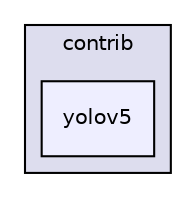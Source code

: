 digraph "/build/FastDeploy/fastdeploy/vision/detection/contrib/yolov5" {
  compound=true
  node [ fontsize="10", fontname="Helvetica"];
  edge [ labelfontsize="10", labelfontname="Helvetica"];
  subgraph clusterdir_ba3dba1dccf97f3da1e49516e41dc82f {
    graph [ bgcolor="#ddddee", pencolor="black", label="contrib" fontname="Helvetica", fontsize="10", URL="dir_ba3dba1dccf97f3da1e49516e41dc82f.html"]
  dir_ec6122bae55c6c3386088af2c6976810 [shape=box, label="yolov5", style="filled", fillcolor="#eeeeff", pencolor="black", URL="dir_ec6122bae55c6c3386088af2c6976810.html"];
  }
}
